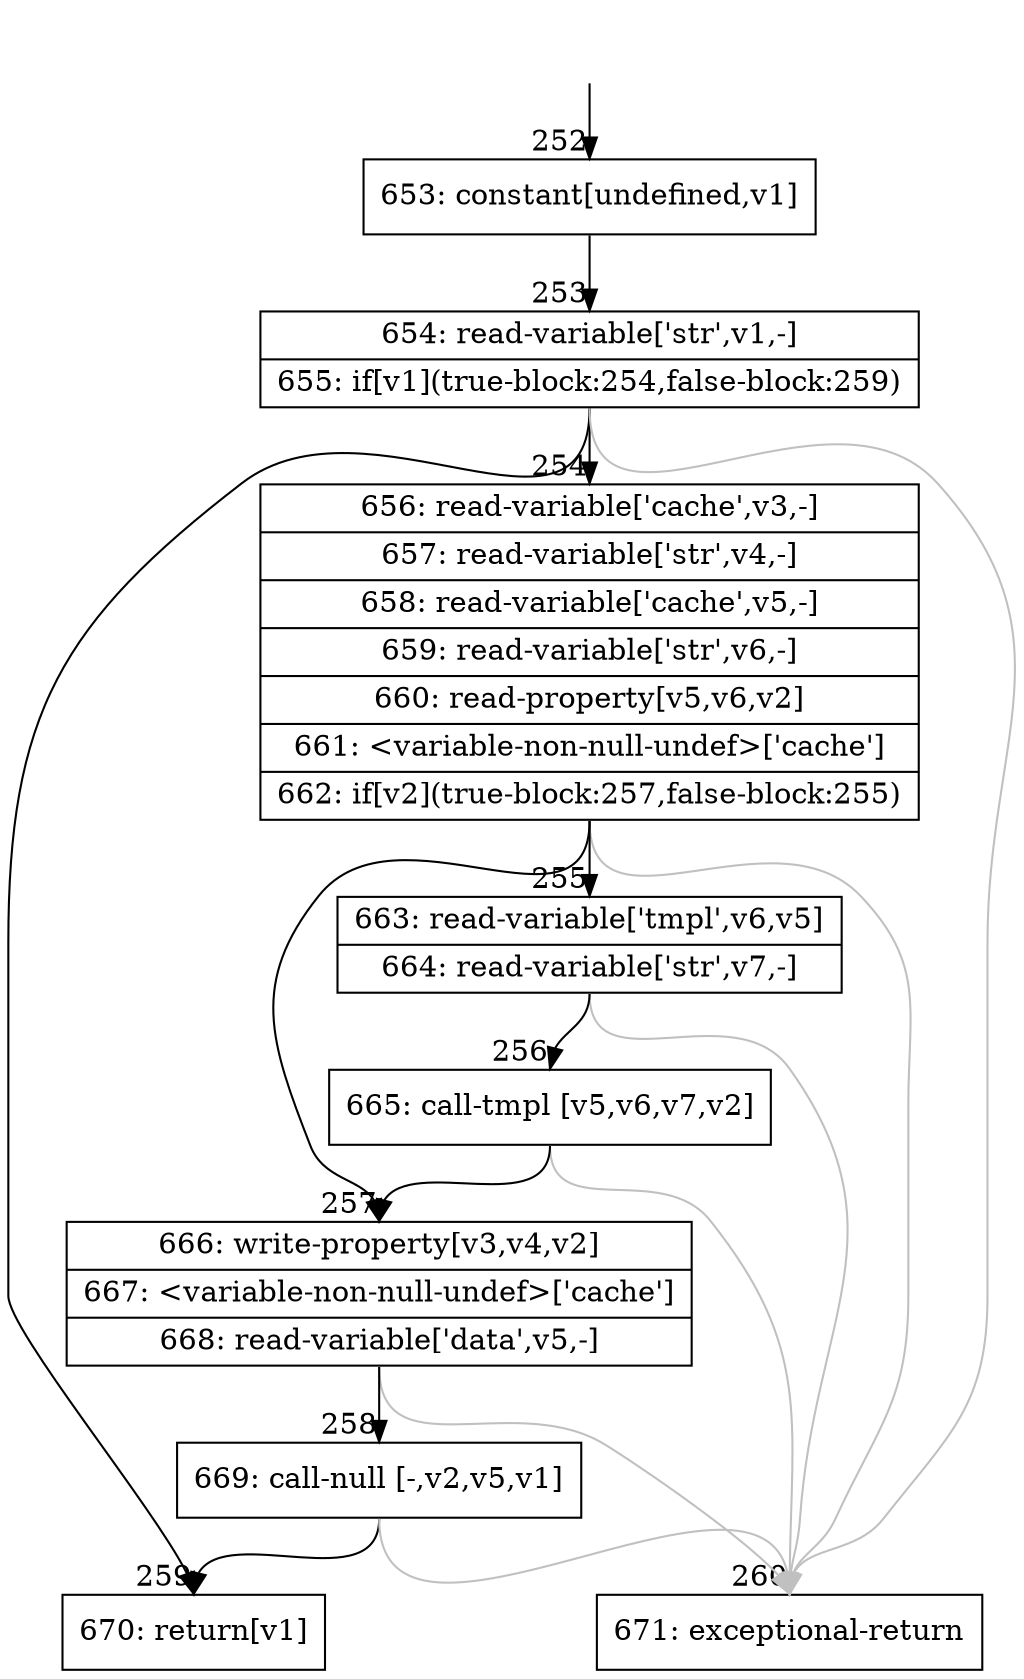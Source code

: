 digraph {
rankdir="TD"
BB_entry29[shape=none,label=""];
BB_entry29 -> BB252 [tailport=s, headport=n, headlabel="    252"]
BB252 [shape=record label="{653: constant[undefined,v1]}" ] 
BB252 -> BB253 [tailport=s, headport=n, headlabel="      253"]
BB253 [shape=record label="{654: read-variable['str',v1,-]|655: if[v1](true-block:254,false-block:259)}" ] 
BB253 -> BB259 [tailport=s, headport=n, headlabel="      259"]
BB253 -> BB254 [tailport=s, headport=n, headlabel="      254"]
BB253 -> BB260 [tailport=s, headport=n, color=gray, headlabel="      260"]
BB254 [shape=record label="{656: read-variable['cache',v3,-]|657: read-variable['str',v4,-]|658: read-variable['cache',v5,-]|659: read-variable['str',v6,-]|660: read-property[v5,v6,v2]|661: \<variable-non-null-undef\>['cache']|662: if[v2](true-block:257,false-block:255)}" ] 
BB254 -> BB257 [tailport=s, headport=n, headlabel="      257"]
BB254 -> BB255 [tailport=s, headport=n, headlabel="      255"]
BB254 -> BB260 [tailport=s, headport=n, color=gray]
BB255 [shape=record label="{663: read-variable['tmpl',v6,v5]|664: read-variable['str',v7,-]}" ] 
BB255 -> BB256 [tailport=s, headport=n, headlabel="      256"]
BB255 -> BB260 [tailport=s, headport=n, color=gray]
BB256 [shape=record label="{665: call-tmpl [v5,v6,v7,v2]}" ] 
BB256 -> BB257 [tailport=s, headport=n]
BB256 -> BB260 [tailport=s, headport=n, color=gray]
BB257 [shape=record label="{666: write-property[v3,v4,v2]|667: \<variable-non-null-undef\>['cache']|668: read-variable['data',v5,-]}" ] 
BB257 -> BB258 [tailport=s, headport=n, headlabel="      258"]
BB257 -> BB260 [tailport=s, headport=n, color=gray]
BB258 [shape=record label="{669: call-null [-,v2,v5,v1]}" ] 
BB258 -> BB259 [tailport=s, headport=n]
BB258 -> BB260 [tailport=s, headport=n, color=gray]
BB259 [shape=record label="{670: return[v1]}" ] 
BB260 [shape=record label="{671: exceptional-return}" ] 
//#$~ 250
}
